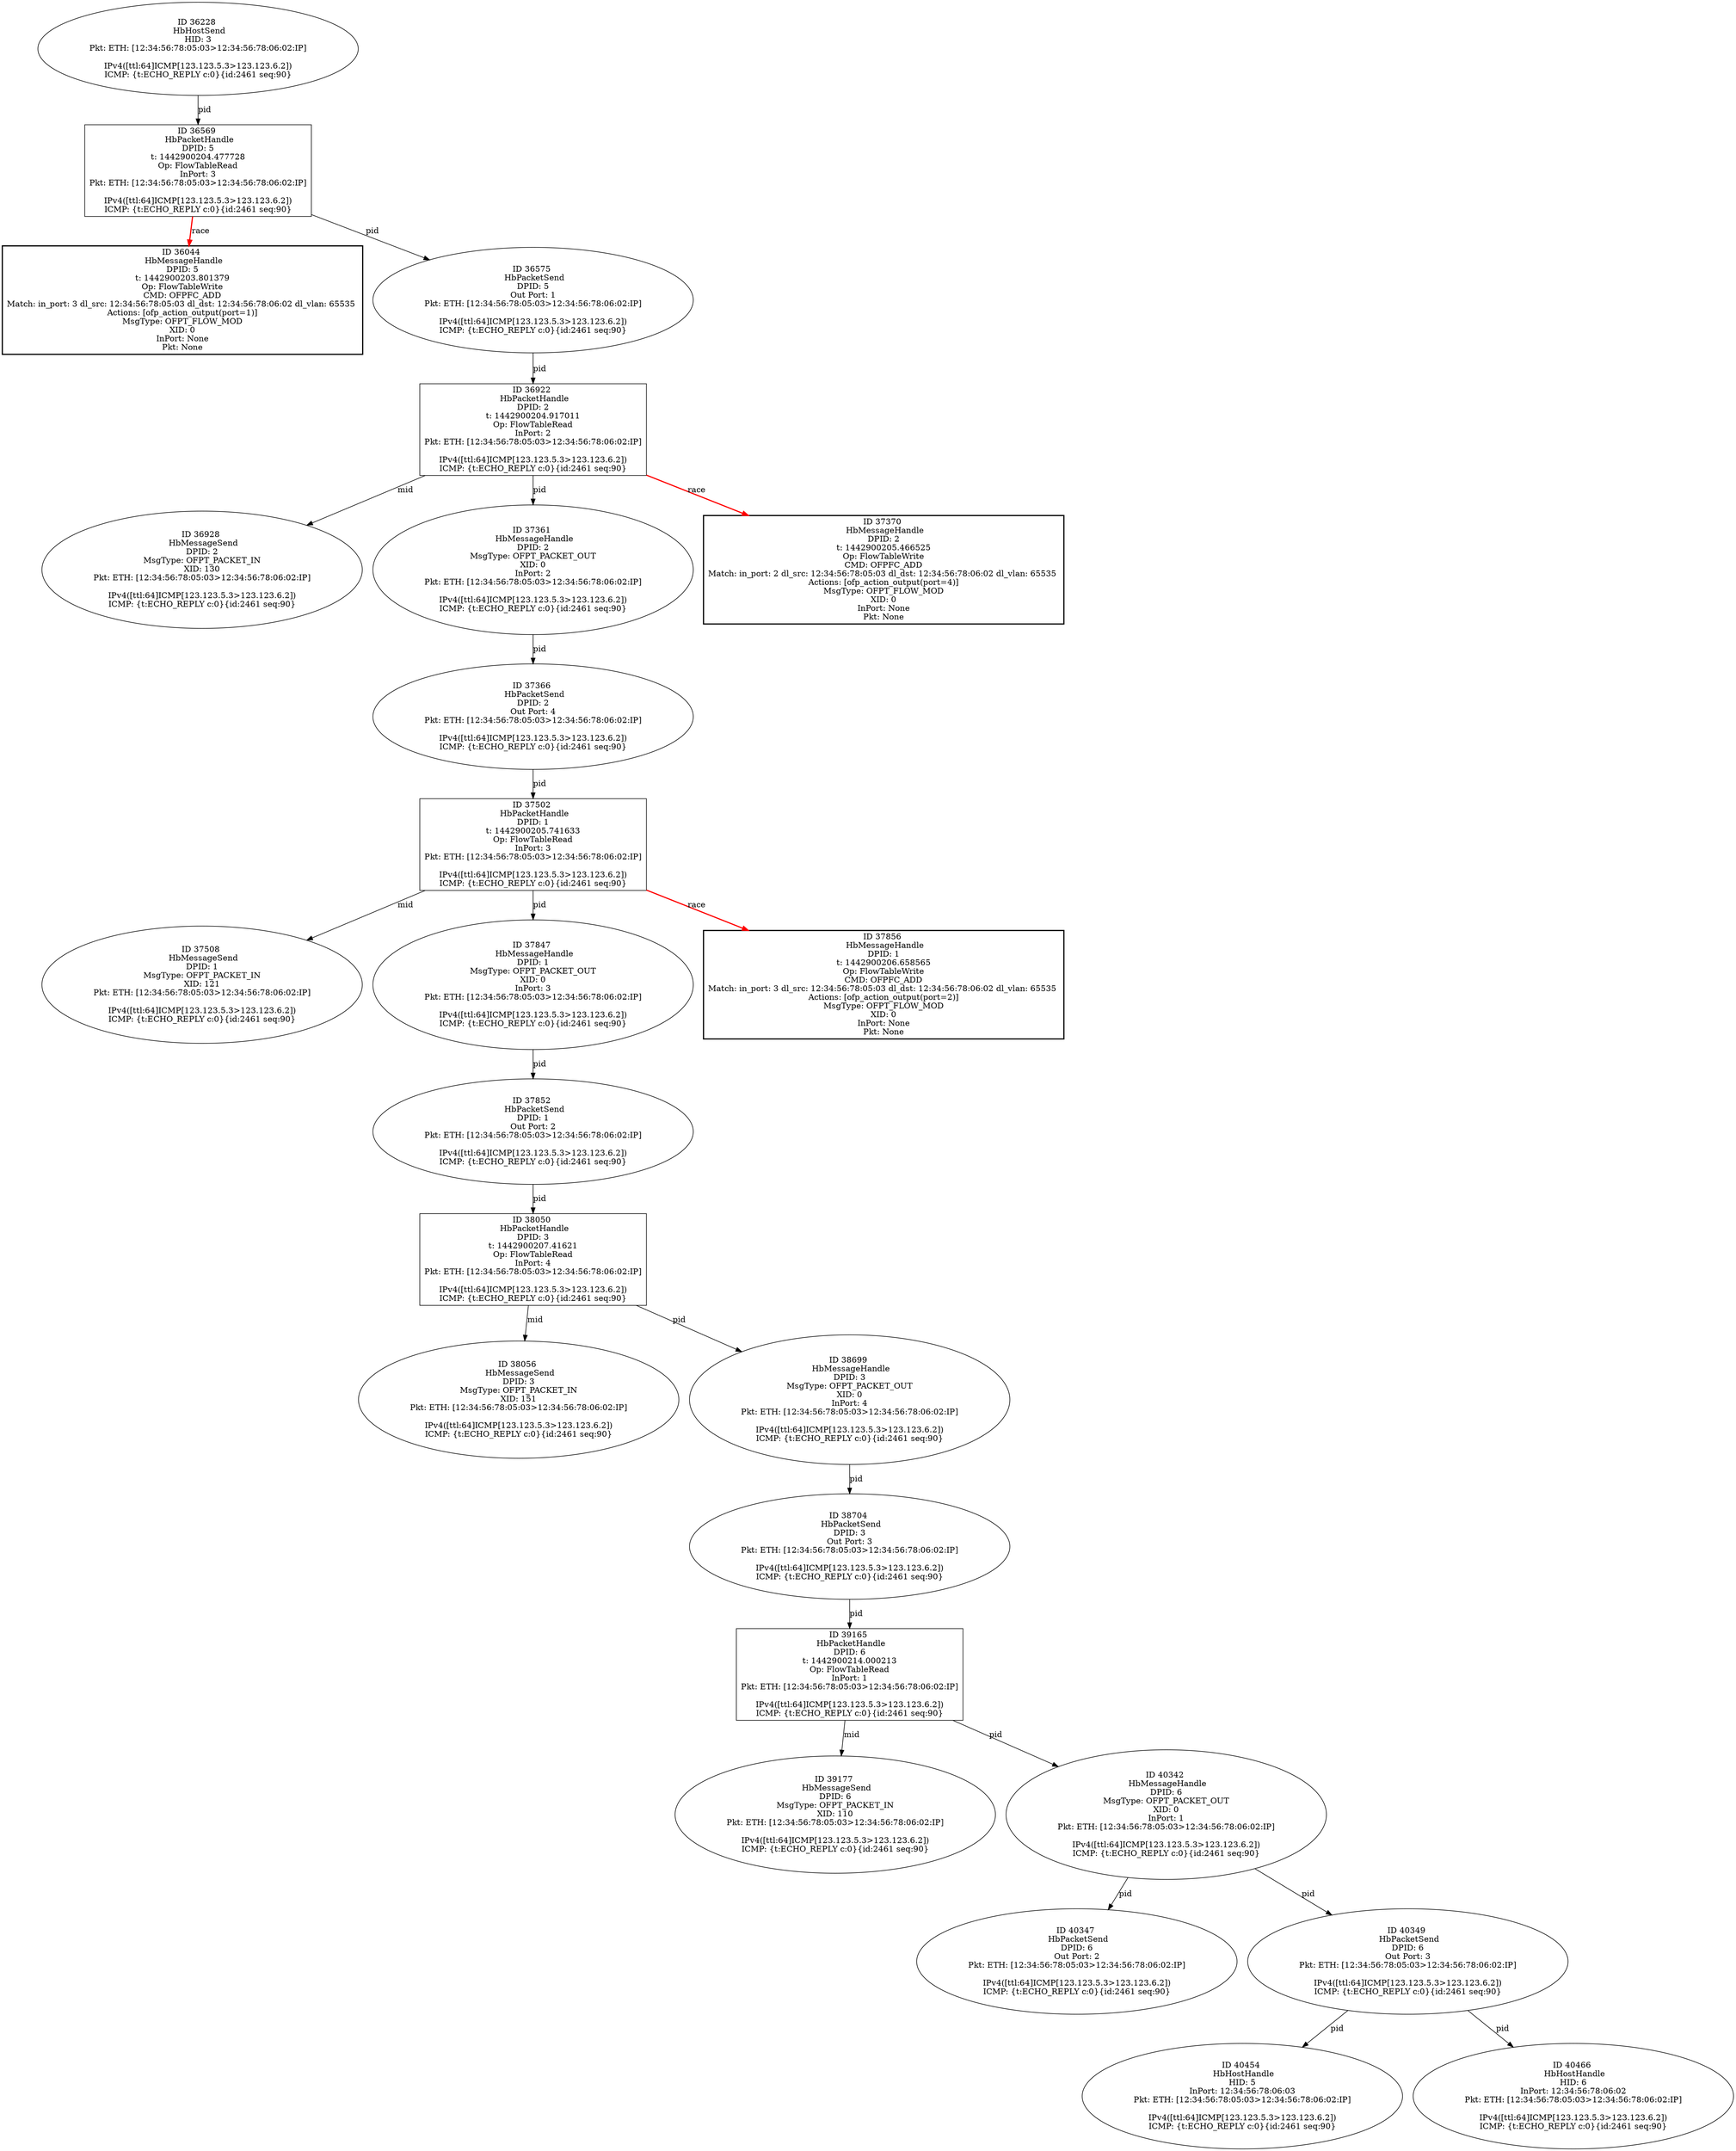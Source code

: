 strict digraph G {
36228 [shape=oval, event=<hb_events.HbHostSend object at 0x10f4df750>, label="ID 36228 
 HbHostSend
HID: 3
Pkt: ETH: [12:34:56:78:05:03>12:34:56:78:06:02:IP]

IPv4([ttl:64]ICMP[123.123.5.3>123.123.6.2])
ICMP: {t:ECHO_REPLY c:0}{id:2461 seq:90}"];
40454 [shape=oval, event=<hb_events.HbHostHandle object at 0x1108d8850>, label="ID 40454 
 HbHostHandle
HID: 5
InPort: 12:34:56:78:06:03
Pkt: ETH: [12:34:56:78:05:03>12:34:56:78:06:02:IP]

IPv4([ttl:64]ICMP[123.123.5.3>123.123.6.2])
ICMP: {t:ECHO_REPLY c:0}{id:2461 seq:90}"];
39177 [shape=oval, event=<hb_events.HbMessageSend object at 0x11064c110>, label="ID 39177 
 HbMessageSend
DPID: 6
MsgType: OFPT_PACKET_IN
XID: 110
Pkt: ETH: [12:34:56:78:05:03>12:34:56:78:06:02:IP]

IPv4([ttl:64]ICMP[123.123.5.3>123.123.6.2])
ICMP: {t:ECHO_REPLY c:0}{id:2461 seq:90}"];
40466 [shape=oval, event=<hb_events.HbHostHandle object at 0x1108e1250>, label="ID 40466 
 HbHostHandle
HID: 6
InPort: 12:34:56:78:06:02
Pkt: ETH: [12:34:56:78:05:03>12:34:56:78:06:02:IP]

IPv4([ttl:64]ICMP[123.123.5.3>123.123.6.2])
ICMP: {t:ECHO_REPLY c:0}{id:2461 seq:90}"];
40342 [shape=oval, event=<hb_events.HbMessageHandle object at 0x1108c3550>, label="ID 40342 
 HbMessageHandle
DPID: 6
MsgType: OFPT_PACKET_OUT
XID: 0
InPort: 1
Pkt: ETH: [12:34:56:78:05:03>12:34:56:78:06:02:IP]

IPv4([ttl:64]ICMP[123.123.5.3>123.123.6.2])
ICMP: {t:ECHO_REPLY c:0}{id:2461 seq:90}"];
37508 [shape=oval, event=<hb_events.HbMessageSend object at 0x10fc1db90>, label="ID 37508 
 HbMessageSend
DPID: 1
MsgType: OFPT_PACKET_IN
XID: 121
Pkt: ETH: [12:34:56:78:05:03>12:34:56:78:06:02:IP]

IPv4([ttl:64]ICMP[123.123.5.3>123.123.6.2])
ICMP: {t:ECHO_REPLY c:0}{id:2461 seq:90}"];
40347 [shape=oval, event=<hb_events.HbPacketSend object at 0x1108c3e10>, label="ID 40347 
 HbPacketSend
DPID: 6
Out Port: 2
Pkt: ETH: [12:34:56:78:05:03>12:34:56:78:06:02:IP]

IPv4([ttl:64]ICMP[123.123.5.3>123.123.6.2])
ICMP: {t:ECHO_REPLY c:0}{id:2461 seq:90}"];
40349 [shape=oval, event=<hb_events.HbPacketSend object at 0x1108cc090>, label="ID 40349 
 HbPacketSend
DPID: 6
Out Port: 3
Pkt: ETH: [12:34:56:78:05:03>12:34:56:78:06:02:IP]

IPv4([ttl:64]ICMP[123.123.5.3>123.123.6.2])
ICMP: {t:ECHO_REPLY c:0}{id:2461 seq:90}"];
38050 [shape=box, event=<hb_events.HbPacketHandle object at 0x10ff95490>, label="ID 38050 
 HbPacketHandle
DPID: 3
t: 1442900207.41621
Op: FlowTableRead
InPort: 4
Pkt: ETH: [12:34:56:78:05:03>12:34:56:78:06:02:IP]

IPv4([ttl:64]ICMP[123.123.5.3>123.123.6.2])
ICMP: {t:ECHO_REPLY c:0}{id:2461 seq:90}"];
38056 [shape=oval, event=<hb_events.HbMessageSend object at 0x11001ed90>, label="ID 38056 
 HbMessageSend
DPID: 3
MsgType: OFPT_PACKET_IN
XID: 151
Pkt: ETH: [12:34:56:78:05:03>12:34:56:78:06:02:IP]

IPv4([ttl:64]ICMP[123.123.5.3>123.123.6.2])
ICMP: {t:ECHO_REPLY c:0}{id:2461 seq:90}"];
38699 [shape=oval, event=<hb_events.HbMessageHandle object at 0x11047bd90>, label="ID 38699 
 HbMessageHandle
DPID: 3
MsgType: OFPT_PACKET_OUT
XID: 0
InPort: 4
Pkt: ETH: [12:34:56:78:05:03>12:34:56:78:06:02:IP]

IPv4([ttl:64]ICMP[123.123.5.3>123.123.6.2])
ICMP: {t:ECHO_REPLY c:0}{id:2461 seq:90}"];
38704 [shape=oval, event=<hb_events.HbPacketSend object at 0x1104676d0>, label="ID 38704 
 HbPacketSend
DPID: 3
Out Port: 3
Pkt: ETH: [12:34:56:78:05:03>12:34:56:78:06:02:IP]

IPv4([ttl:64]ICMP[123.123.5.3>123.123.6.2])
ICMP: {t:ECHO_REPLY c:0}{id:2461 seq:90}"];
36922 [shape=box, event=<hb_events.HbPacketHandle object at 0x10f8f6dd0>, label="ID 36922 
 HbPacketHandle
DPID: 2
t: 1442900204.917011
Op: FlowTableRead
InPort: 2
Pkt: ETH: [12:34:56:78:05:03>12:34:56:78:06:02:IP]

IPv4([ttl:64]ICMP[123.123.5.3>123.123.6.2])
ICMP: {t:ECHO_REPLY c:0}{id:2461 seq:90}"];
36928 [shape=oval, event=<hb_events.HbMessageSend object at 0x10f905ed0>, label="ID 36928 
 HbMessageSend
DPID: 2
MsgType: OFPT_PACKET_IN
XID: 130
Pkt: ETH: [12:34:56:78:05:03>12:34:56:78:06:02:IP]

IPv4([ttl:64]ICMP[123.123.5.3>123.123.6.2])
ICMP: {t:ECHO_REPLY c:0}{id:2461 seq:90}"];
36044 [shape=box, style=bold, event=<hb_events.HbMessageHandle object at 0x10f463710>, label="ID 36044 
 HbMessageHandle
DPID: 5
t: 1442900203.801379
Op: FlowTableWrite
CMD: OFPFC_ADD
Match: in_port: 3 dl_src: 12:34:56:78:05:03 dl_dst: 12:34:56:78:06:02 dl_vlan: 65535 
Actions: [ofp_action_output(port=1)]
MsgType: OFPT_FLOW_MOD
XID: 0
InPort: None
Pkt: None"];
37847 [shape=oval, event=<hb_events.HbMessageHandle object at 0x10fe84790>, label="ID 37847 
 HbMessageHandle
DPID: 1
MsgType: OFPT_PACKET_OUT
XID: 0
InPort: 3
Pkt: ETH: [12:34:56:78:05:03>12:34:56:78:06:02:IP]

IPv4([ttl:64]ICMP[123.123.5.3>123.123.6.2])
ICMP: {t:ECHO_REPLY c:0}{id:2461 seq:90}"];
36569 [shape=box, event=<hb_events.HbPacketHandle object at 0x10f6d1110>, label="ID 36569 
 HbPacketHandle
DPID: 5
t: 1442900204.477728
Op: FlowTableRead
InPort: 3
Pkt: ETH: [12:34:56:78:05:03>12:34:56:78:06:02:IP]

IPv4([ttl:64]ICMP[123.123.5.3>123.123.6.2])
ICMP: {t:ECHO_REPLY c:0}{id:2461 seq:90}"];
37852 [shape=oval, event=<hb_events.HbPacketSend object at 0x10fe5dad0>, label="ID 37852 
 HbPacketSend
DPID: 1
Out Port: 2
Pkt: ETH: [12:34:56:78:05:03>12:34:56:78:06:02:IP]

IPv4([ttl:64]ICMP[123.123.5.3>123.123.6.2])
ICMP: {t:ECHO_REPLY c:0}{id:2461 seq:90}"];
36575 [shape=oval, event=<hb_events.HbPacketSend object at 0x10f6d1890>, label="ID 36575 
 HbPacketSend
DPID: 5
Out Port: 1
Pkt: ETH: [12:34:56:78:05:03>12:34:56:78:06:02:IP]

IPv4([ttl:64]ICMP[123.123.5.3>123.123.6.2])
ICMP: {t:ECHO_REPLY c:0}{id:2461 seq:90}"];
37856 [shape=box, style=bold, event=<hb_events.HbMessageHandle object at 0x10fe494d0>, label="ID 37856 
 HbMessageHandle
DPID: 1
t: 1442900206.658565
Op: FlowTableWrite
CMD: OFPFC_ADD
Match: in_port: 3 dl_src: 12:34:56:78:05:03 dl_dst: 12:34:56:78:06:02 dl_vlan: 65535 
Actions: [ofp_action_output(port=2)]
MsgType: OFPT_FLOW_MOD
XID: 0
InPort: None
Pkt: None"];
37361 [shape=oval, event=<hb_events.HbMessageHandle object at 0x10fb21990>, label="ID 37361 
 HbMessageHandle
DPID: 2
MsgType: OFPT_PACKET_OUT
XID: 0
InPort: 2
Pkt: ETH: [12:34:56:78:05:03>12:34:56:78:06:02:IP]

IPv4([ttl:64]ICMP[123.123.5.3>123.123.6.2])
ICMP: {t:ECHO_REPLY c:0}{id:2461 seq:90}"];
37366 [shape=oval, event=<hb_events.HbPacketSend object at 0x10fb21f90>, label="ID 37366 
 HbPacketSend
DPID: 2
Out Port: 4
Pkt: ETH: [12:34:56:78:05:03>12:34:56:78:06:02:IP]

IPv4([ttl:64]ICMP[123.123.5.3>123.123.6.2])
ICMP: {t:ECHO_REPLY c:0}{id:2461 seq:90}"];
37370 [shape=box, style=bold, event=<hb_events.HbMessageHandle object at 0x10fb26310>, label="ID 37370 
 HbMessageHandle
DPID: 2
t: 1442900205.466525
Op: FlowTableWrite
CMD: OFPFC_ADD
Match: in_port: 2 dl_src: 12:34:56:78:05:03 dl_dst: 12:34:56:78:06:02 dl_vlan: 65535 
Actions: [ofp_action_output(port=4)]
MsgType: OFPT_FLOW_MOD
XID: 0
InPort: None
Pkt: None"];
39165 [shape=box, event=<hb_events.HbPacketHandle object at 0x11063ee50>, label="ID 39165 
 HbPacketHandle
DPID: 6
t: 1442900214.000213
Op: FlowTableRead
InPort: 1
Pkt: ETH: [12:34:56:78:05:03>12:34:56:78:06:02:IP]

IPv4([ttl:64]ICMP[123.123.5.3>123.123.6.2])
ICMP: {t:ECHO_REPLY c:0}{id:2461 seq:90}"];
37502 [shape=box, event=<hb_events.HbPacketHandle object at 0x10fc0a190>, label="ID 37502 
 HbPacketHandle
DPID: 1
t: 1442900205.741633
Op: FlowTableRead
InPort: 3
Pkt: ETH: [12:34:56:78:05:03>12:34:56:78:06:02:IP]

IPv4([ttl:64]ICMP[123.123.5.3>123.123.6.2])
ICMP: {t:ECHO_REPLY c:0}{id:2461 seq:90}"];
36228 -> 36569  [rel=pid, label=pid];
40342 -> 40347  [rel=pid, label=pid];
40342 -> 40349  [rel=pid, label=pid];
40349 -> 40466  [rel=pid, label=pid];
40349 -> 40454  [rel=pid, label=pid];
38050 -> 38056  [rel=mid, label=mid];
38050 -> 38699  [rel=pid, label=pid];
38699 -> 38704  [rel=pid, label=pid];
38704 -> 39165  [rel=pid, label=pid];
36922 -> 36928  [rel=mid, label=mid];
36922 -> 37361  [rel=pid, label=pid];
36922 -> 37370  [harmful=True, color=red, style=bold, rel=race, label=race];
37847 -> 37852  [rel=pid, label=pid];
36569 -> 36044  [harmful=True, color=red, style=bold, rel=race, label=race];
36569 -> 36575  [rel=pid, label=pid];
37852 -> 38050  [rel=pid, label=pid];
36575 -> 36922  [rel=pid, label=pid];
37361 -> 37366  [rel=pid, label=pid];
37366 -> 37502  [rel=pid, label=pid];
39165 -> 39177  [rel=mid, label=mid];
39165 -> 40342  [rel=pid, label=pid];
37502 -> 37856  [harmful=True, color=red, style=bold, rel=race, label=race];
37502 -> 37508  [rel=mid, label=mid];
37502 -> 37847  [rel=pid, label=pid];
}
